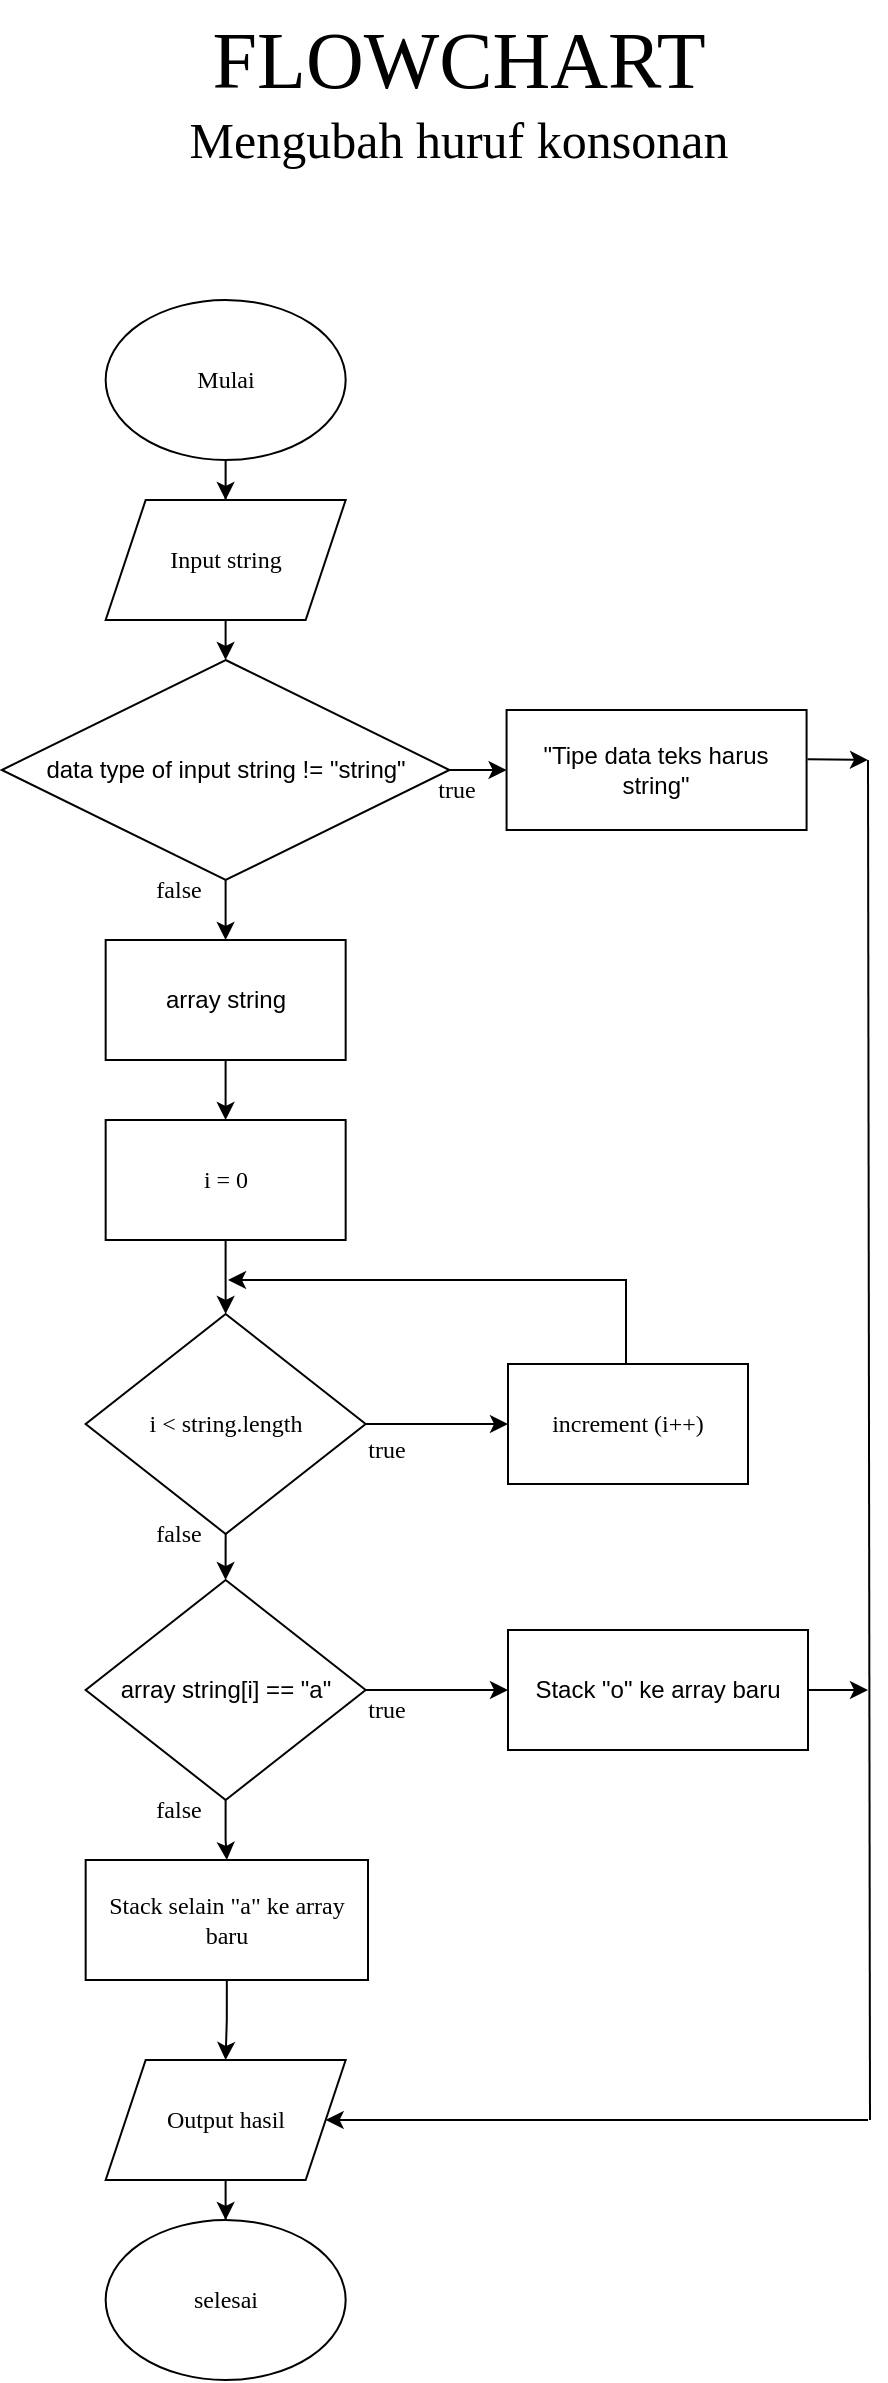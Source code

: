 <mxfile version="20.6.2" type="device"><diagram id="27kKgLT458Aj_fguDD-3" name="Page-1"><mxGraphModel dx="868" dy="450" grid="1" gridSize="10" guides="1" tooltips="1" connect="1" arrows="1" fold="1" page="1" pageScale="1" pageWidth="1169" pageHeight="1654" math="0" shadow="0"><root><mxCell id="0"/><mxCell id="1" parent="0"/><mxCell id="Sd2OHUDZF2m6oadL8lc6-11" value="" style="edgeStyle=orthogonalEdgeStyle;rounded=0;orthogonalLoop=1;jettySize=auto;html=1;fontFamily=Times New Roman;fontStyle=0" parent="1" source="C5o0eOdOrawJ8q1cUC0B-1" target="C5o0eOdOrawJ8q1cUC0B-2" edge="1"><mxGeometry relative="1" as="geometry"/></mxCell><mxCell id="C5o0eOdOrawJ8q1cUC0B-1" value="Mulai" style="ellipse;whiteSpace=wrap;html=1;fontFamily=Times New Roman;fontStyle=0" parent="1" vertex="1"><mxGeometry x="408.83" y="210" width="120" height="80" as="geometry"/></mxCell><mxCell id="qWQYidAeQ3pIjijUdjNR-4" value="" style="edgeStyle=orthogonalEdgeStyle;rounded=0;orthogonalLoop=1;jettySize=auto;html=1;" parent="1" source="C5o0eOdOrawJ8q1cUC0B-2" target="qWQYidAeQ3pIjijUdjNR-3" edge="1"><mxGeometry relative="1" as="geometry"/></mxCell><mxCell id="C5o0eOdOrawJ8q1cUC0B-2" value="Input string" style="shape=parallelogram;perimeter=parallelogramPerimeter;whiteSpace=wrap;html=1;fixedSize=1;fontFamily=Times New Roman;fontStyle=0" parent="1" vertex="1"><mxGeometry x="408.83" y="310" width="120" height="60" as="geometry"/></mxCell><mxCell id="Sd2OHUDZF2m6oadL8lc6-13" value="" style="edgeStyle=orthogonalEdgeStyle;rounded=0;orthogonalLoop=1;jettySize=auto;html=1;fontFamily=Times New Roman;fontStyle=0" parent="1" edge="1"><mxGeometry relative="1" as="geometry"><mxPoint x="560" y="380" as="sourcePoint"/></mxGeometry></mxCell><mxCell id="Sd2OHUDZF2m6oadL8lc6-14" value="" style="edgeStyle=orthogonalEdgeStyle;rounded=0;orthogonalLoop=1;jettySize=auto;html=1;fontFamily=Times New Roman;fontStyle=0" parent="1" edge="1"><mxGeometry relative="1" as="geometry"><mxPoint x="560" y="460" as="sourcePoint"/></mxGeometry></mxCell><mxCell id="Sd2OHUDZF2m6oadL8lc6-15" value="" style="edgeStyle=orthogonalEdgeStyle;rounded=0;orthogonalLoop=1;jettySize=auto;html=1;fontFamily=Times New Roman;fontStyle=0" parent="1" edge="1"><mxGeometry relative="1" as="geometry"><mxPoint x="560" y="540" as="sourcePoint"/></mxGeometry></mxCell><mxCell id="Sd2OHUDZF2m6oadL8lc6-17" value="" style="edgeStyle=orthogonalEdgeStyle;rounded=0;orthogonalLoop=1;jettySize=auto;html=1;fontFamily=Times New Roman;fontStyle=0;entryX=0.5;entryY=0;entryDx=0;entryDy=0;" parent="1" source="Sd2OHUDZF2m6oadL8lc6-4" target="qWQYidAeQ3pIjijUdjNR-2" edge="1"><mxGeometry relative="1" as="geometry"><mxPoint x="464.29" y="770" as="targetPoint"/></mxGeometry></mxCell><mxCell id="Sd2OHUDZF2m6oadL8lc6-4" value="i = 0" style="rounded=0;whiteSpace=wrap;html=1;fontFamily=Times New Roman;fontStyle=0" parent="1" vertex="1"><mxGeometry x="408.83" y="620" width="120" height="60" as="geometry"/></mxCell><mxCell id="QkLejA-CdqQAdTjh6WWG-8" value="" style="edgeStyle=orthogonalEdgeStyle;rounded=0;sketch=0;orthogonalLoop=1;jettySize=auto;html=1;entryX=0;entryY=0.5;entryDx=0;entryDy=0;exitX=1;exitY=0.5;exitDx=0;exitDy=0;" parent="1" source="qWQYidAeQ3pIjijUdjNR-2" target="Sd2OHUDZF2m6oadL8lc6-37" edge="1"><mxGeometry relative="1" as="geometry"><mxPoint x="540.0" y="800" as="sourcePoint"/></mxGeometry></mxCell><mxCell id="QkLejA-CdqQAdTjh6WWG-13" value="" style="edgeStyle=orthogonalEdgeStyle;rounded=0;sketch=0;orthogonalLoop=1;jettySize=auto;html=1;exitX=0.5;exitY=1;exitDx=0;exitDy=0;" parent="1" source="qWQYidAeQ3pIjijUdjNR-2" target="QkLejA-CdqQAdTjh6WWG-9" edge="1"><mxGeometry relative="1" as="geometry"><mxPoint x="470" y="830" as="sourcePoint"/></mxGeometry></mxCell><mxCell id="QkLejA-CdqQAdTjh6WWG-18" value="" style="edgeStyle=orthogonalEdgeStyle;rounded=0;sketch=0;orthogonalLoop=1;jettySize=auto;html=1;exitX=0.5;exitY=1;exitDx=0;exitDy=0;" parent="1" source="QkLejA-CdqQAdTjh6WWG-26" target="Sd2OHUDZF2m6oadL8lc6-9" edge="1"><mxGeometry relative="1" as="geometry"><mxPoint x="491.0" y="1290" as="sourcePoint"/></mxGeometry></mxCell><mxCell id="Sd2OHUDZF2m6oadL8lc6-22" value="" style="edgeStyle=orthogonalEdgeStyle;rounded=0;orthogonalLoop=1;jettySize=auto;html=1;fontFamily=Times New Roman;fontStyle=0" parent="1" source="Sd2OHUDZF2m6oadL8lc6-9" target="Sd2OHUDZF2m6oadL8lc6-10" edge="1"><mxGeometry relative="1" as="geometry"/></mxCell><mxCell id="Sd2OHUDZF2m6oadL8lc6-9" value="Output hasil" style="shape=parallelogram;perimeter=parallelogramPerimeter;whiteSpace=wrap;html=1;fixedSize=1;fontFamily=Times New Roman;fontStyle=0" parent="1" vertex="1"><mxGeometry x="408.83" y="1090" width="120" height="60" as="geometry"/></mxCell><mxCell id="Sd2OHUDZF2m6oadL8lc6-10" value="selesai" style="ellipse;whiteSpace=wrap;html=1;fontFamily=Times New Roman;fontStyle=0" parent="1" vertex="1"><mxGeometry x="408.83" y="1170" width="120" height="80" as="geometry"/></mxCell><mxCell id="Sd2OHUDZF2m6oadL8lc6-28" value="" style="endArrow=none;html=1;rounded=0;fontFamily=Times New Roman;fontStyle=0;" parent="1" edge="1"><mxGeometry width="50" height="50" relative="1" as="geometry"><mxPoint x="791" y="1120" as="sourcePoint"/><mxPoint x="790" y="440" as="targetPoint"/></mxGeometry></mxCell><mxCell id="Sd2OHUDZF2m6oadL8lc6-29" value="" style="endArrow=classic;html=1;rounded=0;fontFamily=Times New Roman;fontStyle=0;entryX=1;entryY=0.5;entryDx=0;entryDy=0;" parent="1" target="Sd2OHUDZF2m6oadL8lc6-9" edge="1"><mxGeometry width="50" height="50" relative="1" as="geometry"><mxPoint x="790" y="1120" as="sourcePoint"/><mxPoint x="520.0" y="1340" as="targetPoint"/></mxGeometry></mxCell><mxCell id="Sd2OHUDZF2m6oadL8lc6-35" value="false" style="text;html=1;align=center;verticalAlign=middle;resizable=0;points=[];autosize=1;strokeColor=none;fillColor=none;fontFamily=Times New Roman;fontStyle=0" parent="1" vertex="1"><mxGeometry x="420.0" y="812" width="50" height="30" as="geometry"/></mxCell><mxCell id="Sd2OHUDZF2m6oadL8lc6-41" value="" style="edgeStyle=orthogonalEdgeStyle;rounded=0;sketch=0;orthogonalLoop=1;jettySize=auto;html=1;fontFamily=Times New Roman;fontStyle=0" parent="1" source="Sd2OHUDZF2m6oadL8lc6-37" edge="1"><mxGeometry relative="1" as="geometry"><mxPoint x="470" y="700" as="targetPoint"/><Array as="points"><mxPoint x="669" y="700"/></Array></mxGeometry></mxCell><mxCell id="Sd2OHUDZF2m6oadL8lc6-37" value="increment (i++)" style="rounded=0;whiteSpace=wrap;html=1;strokeColor=default;fontFamily=Times New Roman;fontStyle=0" parent="1" vertex="1"><mxGeometry x="610.0" y="742" width="120" height="60" as="geometry"/></mxCell><mxCell id="Sd2OHUDZF2m6oadL8lc6-40" value="true" style="text;html=1;align=center;verticalAlign=middle;resizable=0;points=[];autosize=1;strokeColor=none;fillColor=none;fontFamily=Times New Roman;fontStyle=0" parent="1" vertex="1"><mxGeometry x="528.83" y="770" width="40" height="30" as="geometry"/></mxCell><mxCell id="mAhf6Ia5-_SZ2QmutFGf-1" value="FLOWCHART" style="text;html=1;align=center;verticalAlign=middle;resizable=0;points=[];autosize=1;strokeColor=none;fillColor=none;fontSize=40;fontFamily=Times New Roman;" parent="1" vertex="1"><mxGeometry x="450" y="60" width="270" height="60" as="geometry"/></mxCell><mxCell id="mAhf6Ia5-_SZ2QmutFGf-2" value="Mengubah huruf konsonan" style="text;html=1;align=center;verticalAlign=middle;resizable=0;points=[];autosize=1;strokeColor=none;fillColor=none;fontSize=25;fontFamily=Times New Roman;" parent="1" vertex="1"><mxGeometry x="440" y="110" width="290" height="40" as="geometry"/></mxCell><mxCell id="qWQYidAeQ3pIjijUdjNR-5" value="" style="edgeStyle=orthogonalEdgeStyle;rounded=0;orthogonalLoop=1;jettySize=auto;html=1;" parent="1" source="QkLejA-CdqQAdTjh6WWG-2" target="Sd2OHUDZF2m6oadL8lc6-4" edge="1"><mxGeometry relative="1" as="geometry"/></mxCell><mxCell id="QkLejA-CdqQAdTjh6WWG-2" value="array string" style="rounded=0;whiteSpace=wrap;html=1;" parent="1" vertex="1"><mxGeometry x="408.83" y="530" width="120" height="60" as="geometry"/></mxCell><mxCell id="QkLejA-CdqQAdTjh6WWG-11" value="" style="edgeStyle=orthogonalEdgeStyle;rounded=0;sketch=0;orthogonalLoop=1;jettySize=auto;html=1;" parent="1" source="QkLejA-CdqQAdTjh6WWG-9" target="QkLejA-CdqQAdTjh6WWG-10" edge="1"><mxGeometry relative="1" as="geometry"/></mxCell><mxCell id="QkLejA-CdqQAdTjh6WWG-22" value="" style="edgeStyle=orthogonalEdgeStyle;rounded=0;sketch=0;orthogonalLoop=1;jettySize=auto;html=1;entryX=0.5;entryY=0;entryDx=0;entryDy=0;" parent="1" source="QkLejA-CdqQAdTjh6WWG-9" target="QkLejA-CdqQAdTjh6WWG-26" edge="1"><mxGeometry relative="1" as="geometry"><mxPoint x="481.17" y="1020" as="targetPoint"/></mxGeometry></mxCell><mxCell id="QkLejA-CdqQAdTjh6WWG-9" value="array string[i] == &quot;a&quot;" style="rhombus;whiteSpace=wrap;html=1;" parent="1" vertex="1"><mxGeometry x="398.83" y="850" width="140" height="110" as="geometry"/></mxCell><mxCell id="QkLejA-CdqQAdTjh6WWG-10" value="Stack &quot;o&quot; ke array baru" style="whiteSpace=wrap;html=1;" parent="1" vertex="1"><mxGeometry x="610.0" y="875" width="150" height="60" as="geometry"/></mxCell><mxCell id="QkLejA-CdqQAdTjh6WWG-12" value="true" style="text;html=1;align=center;verticalAlign=middle;resizable=0;points=[];autosize=1;strokeColor=none;fillColor=none;fontFamily=Times New Roman;fontStyle=0" parent="1" vertex="1"><mxGeometry x="528.83" y="900" width="40" height="30" as="geometry"/></mxCell><mxCell id="QkLejA-CdqQAdTjh6WWG-21" value="false" style="text;html=1;align=center;verticalAlign=middle;resizable=0;points=[];autosize=1;strokeColor=none;fillColor=none;fontFamily=Times New Roman;fontStyle=0" parent="1" vertex="1"><mxGeometry x="420.0" y="950" width="50" height="30" as="geometry"/></mxCell><mxCell id="QkLejA-CdqQAdTjh6WWG-23" value="" style="endArrow=classic;html=1;rounded=0;sketch=0;exitX=1;exitY=0.5;exitDx=0;exitDy=0;" parent="1" source="QkLejA-CdqQAdTjh6WWG-10" edge="1"><mxGeometry width="50" height="50" relative="1" as="geometry"><mxPoint x="601.0" y="1000" as="sourcePoint"/><mxPoint x="790" y="905" as="targetPoint"/></mxGeometry></mxCell><mxCell id="QkLejA-CdqQAdTjh6WWG-26" value="&lt;font face=&quot;Times New Roman&quot;&gt;Stack selain &quot;a&quot; ke array baru&lt;/font&gt;" style="rounded=0;whiteSpace=wrap;html=1;" parent="1" vertex="1"><mxGeometry x="398.83" y="990" width="141.17" height="60" as="geometry"/></mxCell><mxCell id="qWQYidAeQ3pIjijUdjNR-2" value="&lt;span style=&quot;font-family: &amp;quot;Times New Roman&amp;quot;;&quot;&gt;i &amp;lt; string.length&lt;/span&gt;" style="rhombus;whiteSpace=wrap;html=1;" parent="1" vertex="1"><mxGeometry x="398.83" y="717" width="140" height="110" as="geometry"/></mxCell><mxCell id="qWQYidAeQ3pIjijUdjNR-8" value="" style="edgeStyle=orthogonalEdgeStyle;rounded=0;orthogonalLoop=1;jettySize=auto;html=1;" parent="1" source="qWQYidAeQ3pIjijUdjNR-3" target="qWQYidAeQ3pIjijUdjNR-7" edge="1"><mxGeometry relative="1" as="geometry"/></mxCell><mxCell id="qWQYidAeQ3pIjijUdjNR-9" value="" style="edgeStyle=orthogonalEdgeStyle;rounded=0;orthogonalLoop=1;jettySize=auto;html=1;" parent="1" source="qWQYidAeQ3pIjijUdjNR-3" target="QkLejA-CdqQAdTjh6WWG-2" edge="1"><mxGeometry relative="1" as="geometry"/></mxCell><mxCell id="qWQYidAeQ3pIjijUdjNR-3" value="data type of input string != &quot;string&quot;" style="rhombus;whiteSpace=wrap;html=1;" parent="1" vertex="1"><mxGeometry x="356.91" y="390" width="223.83" height="110" as="geometry"/></mxCell><mxCell id="qWQYidAeQ3pIjijUdjNR-7" value="&quot;Tipe data teks harus string&quot;" style="whiteSpace=wrap;html=1;" parent="1" vertex="1"><mxGeometry x="609.29" y="415" width="150" height="60" as="geometry"/></mxCell><mxCell id="qWQYidAeQ3pIjijUdjNR-10" value="true" style="text;html=1;align=center;verticalAlign=middle;resizable=0;points=[];autosize=1;strokeColor=none;fillColor=none;fontFamily=Times New Roman;fontStyle=0" parent="1" vertex="1"><mxGeometry x="564.29" y="440" width="40" height="30" as="geometry"/></mxCell><mxCell id="qWQYidAeQ3pIjijUdjNR-11" value="false" style="text;html=1;align=center;verticalAlign=middle;resizable=0;points=[];autosize=1;strokeColor=none;fillColor=none;fontFamily=Times New Roman;fontStyle=0" parent="1" vertex="1"><mxGeometry x="420" y="490" width="50" height="30" as="geometry"/></mxCell><mxCell id="qWQYidAeQ3pIjijUdjNR-12" value="" style="endArrow=classic;html=1;rounded=0;exitX=1.003;exitY=0.411;exitDx=0;exitDy=0;exitPerimeter=0;" parent="1" source="qWQYidAeQ3pIjijUdjNR-7" edge="1"><mxGeometry width="50" height="50" relative="1" as="geometry"><mxPoint x="610" y="500" as="sourcePoint"/><mxPoint x="790" y="440" as="targetPoint"/></mxGeometry></mxCell></root></mxGraphModel></diagram></mxfile>